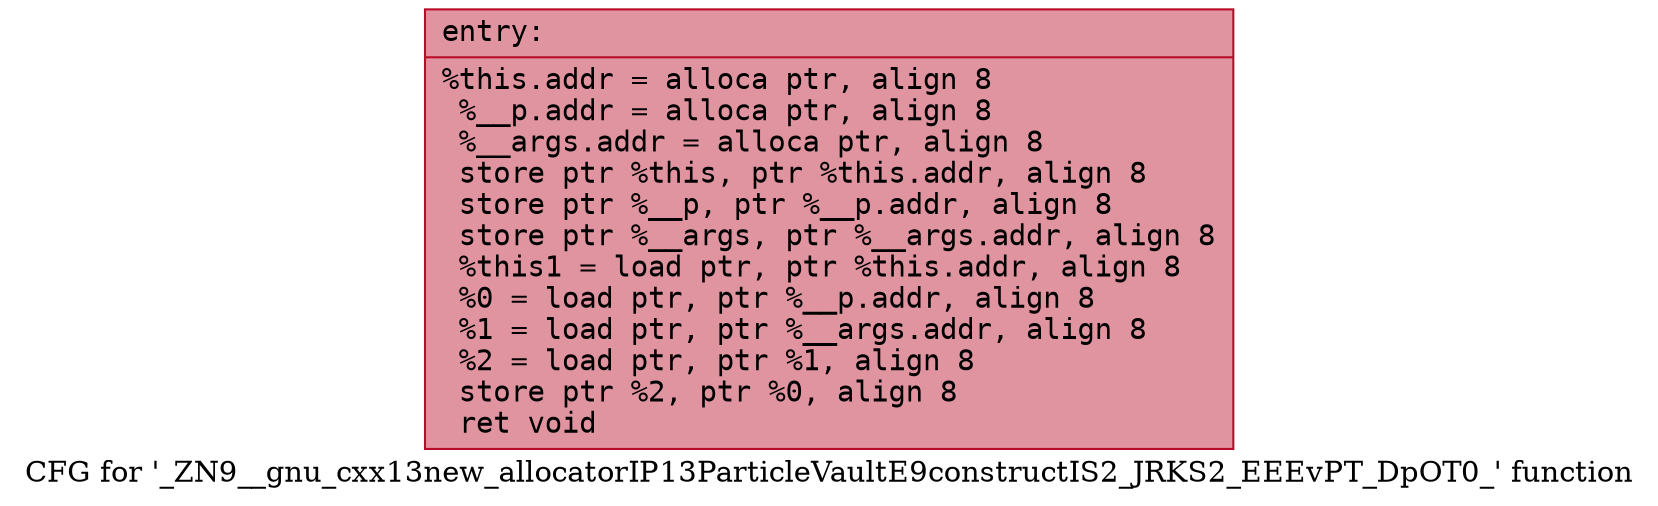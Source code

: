 digraph "CFG for '_ZN9__gnu_cxx13new_allocatorIP13ParticleVaultE9constructIS2_JRKS2_EEEvPT_DpOT0_' function" {
	label="CFG for '_ZN9__gnu_cxx13new_allocatorIP13ParticleVaultE9constructIS2_JRKS2_EEEvPT_DpOT0_' function";

	Node0x559071123790 [shape=record,color="#b70d28ff", style=filled, fillcolor="#b70d2870" fontname="Courier",label="{entry:\l|  %this.addr = alloca ptr, align 8\l  %__p.addr = alloca ptr, align 8\l  %__args.addr = alloca ptr, align 8\l  store ptr %this, ptr %this.addr, align 8\l  store ptr %__p, ptr %__p.addr, align 8\l  store ptr %__args, ptr %__args.addr, align 8\l  %this1 = load ptr, ptr %this.addr, align 8\l  %0 = load ptr, ptr %__p.addr, align 8\l  %1 = load ptr, ptr %__args.addr, align 8\l  %2 = load ptr, ptr %1, align 8\l  store ptr %2, ptr %0, align 8\l  ret void\l}"];
}
